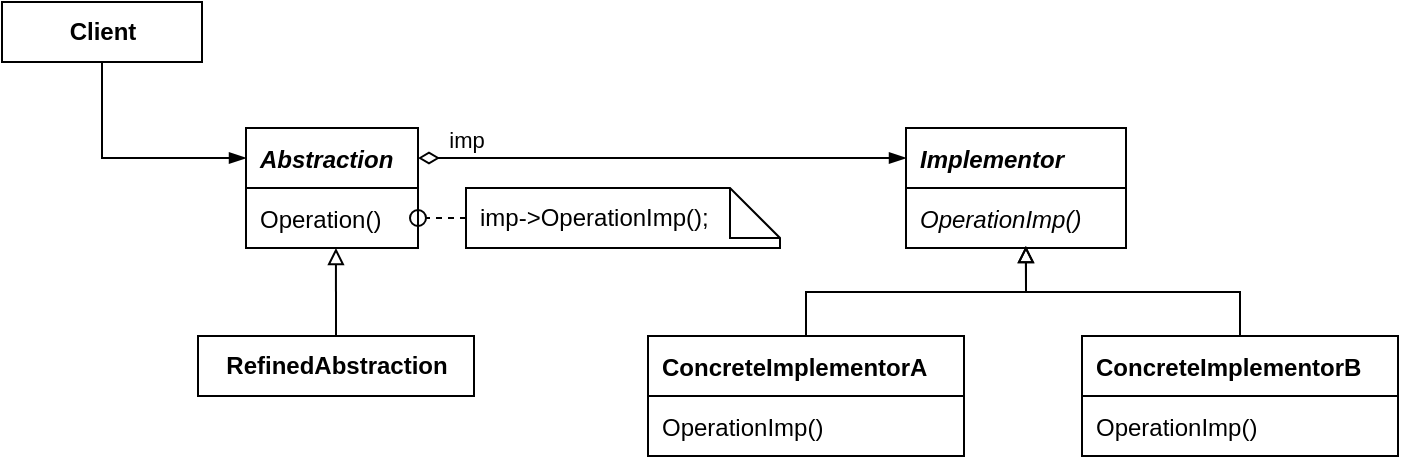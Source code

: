 <mxfile version="17.4.2" type="device"><diagram id="Go7ODr88gcL93da7TFws" name="Page-1"><mxGraphModel dx="1422" dy="865" grid="0" gridSize="10" guides="1" tooltips="1" connect="1" arrows="1" fold="1" page="1" pageScale="1" pageWidth="827" pageHeight="1169" math="0" shadow="0"><root><mxCell id="0"/><mxCell id="1" parent="0"/><mxCell id="mV2-xWREY8VUc57nsRdw-21" value="" style="edgeStyle=orthogonalEdgeStyle;rounded=0;orthogonalLoop=1;jettySize=auto;html=1;fontSize=12;startSize=25;entryX=0;entryY=0.25;entryDx=0;entryDy=0;endArrow=blockThin;endFill=1;exitX=0.5;exitY=1;exitDx=0;exitDy=0;" parent="1" source="mV2-xWREY8VUc57nsRdw-17" target="kzbiyPcSjnbmwk8TElHK-12" edge="1"><mxGeometry relative="1" as="geometry"><mxPoint x="256" y="155" as="targetPoint"/></mxGeometry></mxCell><mxCell id="mV2-xWREY8VUc57nsRdw-17" value="&lt;b&gt;Client&lt;/b&gt;" style="html=1;fontSize=12;startSize=25;arcSize=12;spacing=2;fillColor=none;" parent="1" vertex="1"><mxGeometry x="65" y="52" width="100" height="30" as="geometry"/></mxCell><mxCell id="kzbiyPcSjnbmwk8TElHK-12" value="Abstraction" style="swimlane;fontStyle=3;childLayout=stackLayout;horizontal=1;startSize=30;fillColor=none;horizontalStack=0;resizeParent=1;resizeParentMax=0;resizeLast=0;collapsible=0;marginBottom=0;fontSize=12;swimlaneHead=1;swimlaneBody=1;connectable=1;allowArrows=1;dropTarget=1;align=left;spacingLeft=5;" vertex="1" parent="1"><mxGeometry x="187" y="115" width="86" height="60" as="geometry"><mxRectangle x="245" y="370" width="90" height="26" as="alternateBounds"/></mxGeometry></mxCell><mxCell id="kzbiyPcSjnbmwk8TElHK-13" value="Operation()" style="text;strokeColor=none;fillColor=none;align=left;verticalAlign=middle;spacingLeft=5;spacingRight=4;overflow=hidden;rotatable=0;points=[[0,0.5],[1,0.5]];portConstraint=eastwest;fontSize=12;fontStyle=0" vertex="1" parent="kzbiyPcSjnbmwk8TElHK-12"><mxGeometry y="30" width="86" height="30" as="geometry"/></mxCell><mxCell id="kzbiyPcSjnbmwk8TElHK-14" value="&lt;b&gt;RefinedAbstraction&lt;/b&gt;" style="html=1;fontSize=12;startSize=25;arcSize=12;spacing=2;fillColor=none;" vertex="1" parent="1"><mxGeometry x="163" y="219" width="138" height="30" as="geometry"/></mxCell><mxCell id="kzbiyPcSjnbmwk8TElHK-15" value="" style="edgeStyle=orthogonalEdgeStyle;rounded=0;orthogonalLoop=1;jettySize=auto;html=1;fontSize=12;startSize=30;entryX=0.523;entryY=1;entryDx=0;entryDy=0;entryPerimeter=0;endArrow=block;endFill=0;exitX=0.5;exitY=0;exitDx=0;exitDy=0;" edge="1" parent="1" source="kzbiyPcSjnbmwk8TElHK-14" target="kzbiyPcSjnbmwk8TElHK-13"><mxGeometry relative="1" as="geometry"><mxPoint x="280" y="197" as="sourcePoint"/><mxPoint x="269.03" y="524" as="targetPoint"/></mxGeometry></mxCell><mxCell id="kzbiyPcSjnbmwk8TElHK-16" value="Implementor" style="swimlane;fontStyle=3;childLayout=stackLayout;horizontal=1;startSize=30;fillColor=none;horizontalStack=0;resizeParent=1;resizeParentMax=0;resizeLast=0;collapsible=0;marginBottom=0;fontSize=12;swimlaneHead=1;swimlaneBody=1;connectable=1;allowArrows=1;dropTarget=1;align=left;spacingLeft=5;" vertex="1" parent="1"><mxGeometry x="517" y="115" width="110" height="60" as="geometry"><mxRectangle x="245" y="370" width="90" height="26" as="alternateBounds"/></mxGeometry></mxCell><mxCell id="kzbiyPcSjnbmwk8TElHK-17" value="OperationImp()" style="text;strokeColor=none;fillColor=none;align=left;verticalAlign=middle;spacingLeft=5;spacingRight=4;overflow=hidden;rotatable=0;points=[[0,0.5],[1,0.5]];portConstraint=eastwest;fontSize=12;fontStyle=2" vertex="1" parent="kzbiyPcSjnbmwk8TElHK-16"><mxGeometry y="30" width="110" height="30" as="geometry"/></mxCell><mxCell id="kzbiyPcSjnbmwk8TElHK-18" value="ConcreteImplementorA" style="swimlane;fontStyle=1;childLayout=stackLayout;horizontal=1;startSize=30;fillColor=none;horizontalStack=0;resizeParent=1;resizeParentMax=0;resizeLast=0;collapsible=0;marginBottom=0;fontSize=12;swimlaneHead=1;swimlaneBody=1;connectable=1;allowArrows=1;dropTarget=1;align=left;spacingLeft=5;" vertex="1" parent="1"><mxGeometry x="388" y="219" width="158" height="60" as="geometry"><mxRectangle x="245" y="370" width="90" height="26" as="alternateBounds"/></mxGeometry></mxCell><mxCell id="kzbiyPcSjnbmwk8TElHK-19" value="OperationImp()" style="text;strokeColor=none;fillColor=none;align=left;verticalAlign=middle;spacingLeft=5;spacingRight=4;overflow=hidden;rotatable=0;points=[[0,0.5],[1,0.5]];portConstraint=eastwest;fontSize=12;fontStyle=0" vertex="1" parent="kzbiyPcSjnbmwk8TElHK-18"><mxGeometry y="30" width="158" height="30" as="geometry"/></mxCell><mxCell id="kzbiyPcSjnbmwk8TElHK-20" value="ConcreteImplementorB" style="swimlane;fontStyle=1;childLayout=stackLayout;horizontal=1;startSize=30;fillColor=none;horizontalStack=0;resizeParent=1;resizeParentMax=0;resizeLast=0;collapsible=0;marginBottom=0;fontSize=12;swimlaneHead=1;swimlaneBody=1;connectable=1;allowArrows=1;dropTarget=1;align=left;spacingLeft=5;" vertex="1" parent="1"><mxGeometry x="605" y="219" width="158" height="60" as="geometry"><mxRectangle x="245" y="370" width="90" height="26" as="alternateBounds"/></mxGeometry></mxCell><mxCell id="kzbiyPcSjnbmwk8TElHK-21" value="OperationImp()" style="text;strokeColor=none;fillColor=none;align=left;verticalAlign=middle;spacingLeft=5;spacingRight=4;overflow=hidden;rotatable=0;points=[[0,0.5],[1,0.5]];portConstraint=eastwest;fontSize=12;fontStyle=0" vertex="1" parent="kzbiyPcSjnbmwk8TElHK-20"><mxGeometry y="30" width="158" height="30" as="geometry"/></mxCell><mxCell id="kzbiyPcSjnbmwk8TElHK-22" value="" style="rounded=0;orthogonalLoop=1;jettySize=auto;html=1;fontSize=12;startSize=30;entryX=0.545;entryY=0.967;entryDx=0;entryDy=0;entryPerimeter=0;endArrow=block;endFill=0;edgeStyle=orthogonalEdgeStyle;" edge="1" parent="1" source="kzbiyPcSjnbmwk8TElHK-18" target="kzbiyPcSjnbmwk8TElHK-17"><mxGeometry relative="1" as="geometry"><mxPoint x="242" y="229" as="sourcePoint"/><mxPoint x="241.978" y="185" as="targetPoint"/></mxGeometry></mxCell><mxCell id="kzbiyPcSjnbmwk8TElHK-23" value="" style="rounded=0;orthogonalLoop=1;jettySize=auto;html=1;fontSize=12;startSize=30;endArrow=block;endFill=0;edgeStyle=orthogonalEdgeStyle;entryX=0.545;entryY=0.967;entryDx=0;entryDy=0;entryPerimeter=0;" edge="1" parent="1" source="kzbiyPcSjnbmwk8TElHK-20" target="kzbiyPcSjnbmwk8TElHK-17"><mxGeometry relative="1" as="geometry"><mxPoint x="477" y="229" as="sourcePoint"/><mxPoint x="615" y="194" as="targetPoint"/></mxGeometry></mxCell><mxCell id="kzbiyPcSjnbmwk8TElHK-25" value="" style="html=1;verticalAlign=bottom;labelBackgroundColor=none;endArrow=oval;endFill=0;endSize=8;rounded=0;fontSize=12;exitX=0;exitY=0.5;exitDx=0;exitDy=0;exitPerimeter=0;anchorPointDirection=0;dashed=1;entryX=1;entryY=0.5;entryDx=0;entryDy=0;" edge="1" parent="1" source="kzbiyPcSjnbmwk8TElHK-26" target="kzbiyPcSjnbmwk8TElHK-13"><mxGeometry width="160" relative="1" as="geometry"><mxPoint x="397" y="359" as="sourcePoint"/><mxPoint x="203" y="369" as="targetPoint"/></mxGeometry></mxCell><mxCell id="kzbiyPcSjnbmwk8TElHK-26" value="imp-&amp;gt;OperationImp();" style="shape=note2;boundedLbl=1;whiteSpace=wrap;html=1;size=25;verticalAlign=middle;align=left;spacingLeft=5;fontSize=12;startSize=30;fillColor=none;" vertex="1" parent="1"><mxGeometry x="297" y="145" width="157" height="30" as="geometry"/></mxCell><mxCell id="kzbiyPcSjnbmwk8TElHK-27" value="" style="edgeStyle=orthogonalEdgeStyle;rounded=0;orthogonalLoop=1;jettySize=auto;html=1;fontSize=12;startSize=8;entryX=0;entryY=0.25;entryDx=0;entryDy=0;endArrow=blockThin;endFill=1;exitX=1;exitY=0.25;exitDx=0;exitDy=0;startArrow=diamondThin;startFill=0;" edge="1" parent="1" source="kzbiyPcSjnbmwk8TElHK-12" target="kzbiyPcSjnbmwk8TElHK-16"><mxGeometry relative="1" as="geometry"><mxPoint x="125" y="92" as="sourcePoint"/><mxPoint x="197" y="140" as="targetPoint"/></mxGeometry></mxCell><mxCell id="kzbiyPcSjnbmwk8TElHK-28" value="imp" style="edgeLabel;html=1;align=center;verticalAlign=middle;resizable=0;points=[];" vertex="1" connectable="0" parent="kzbiyPcSjnbmwk8TElHK-27"><mxGeometry x="0.205" y="2" relative="1" as="geometry"><mxPoint x="-123" y="-7" as="offset"/></mxGeometry></mxCell></root></mxGraphModel></diagram></mxfile>